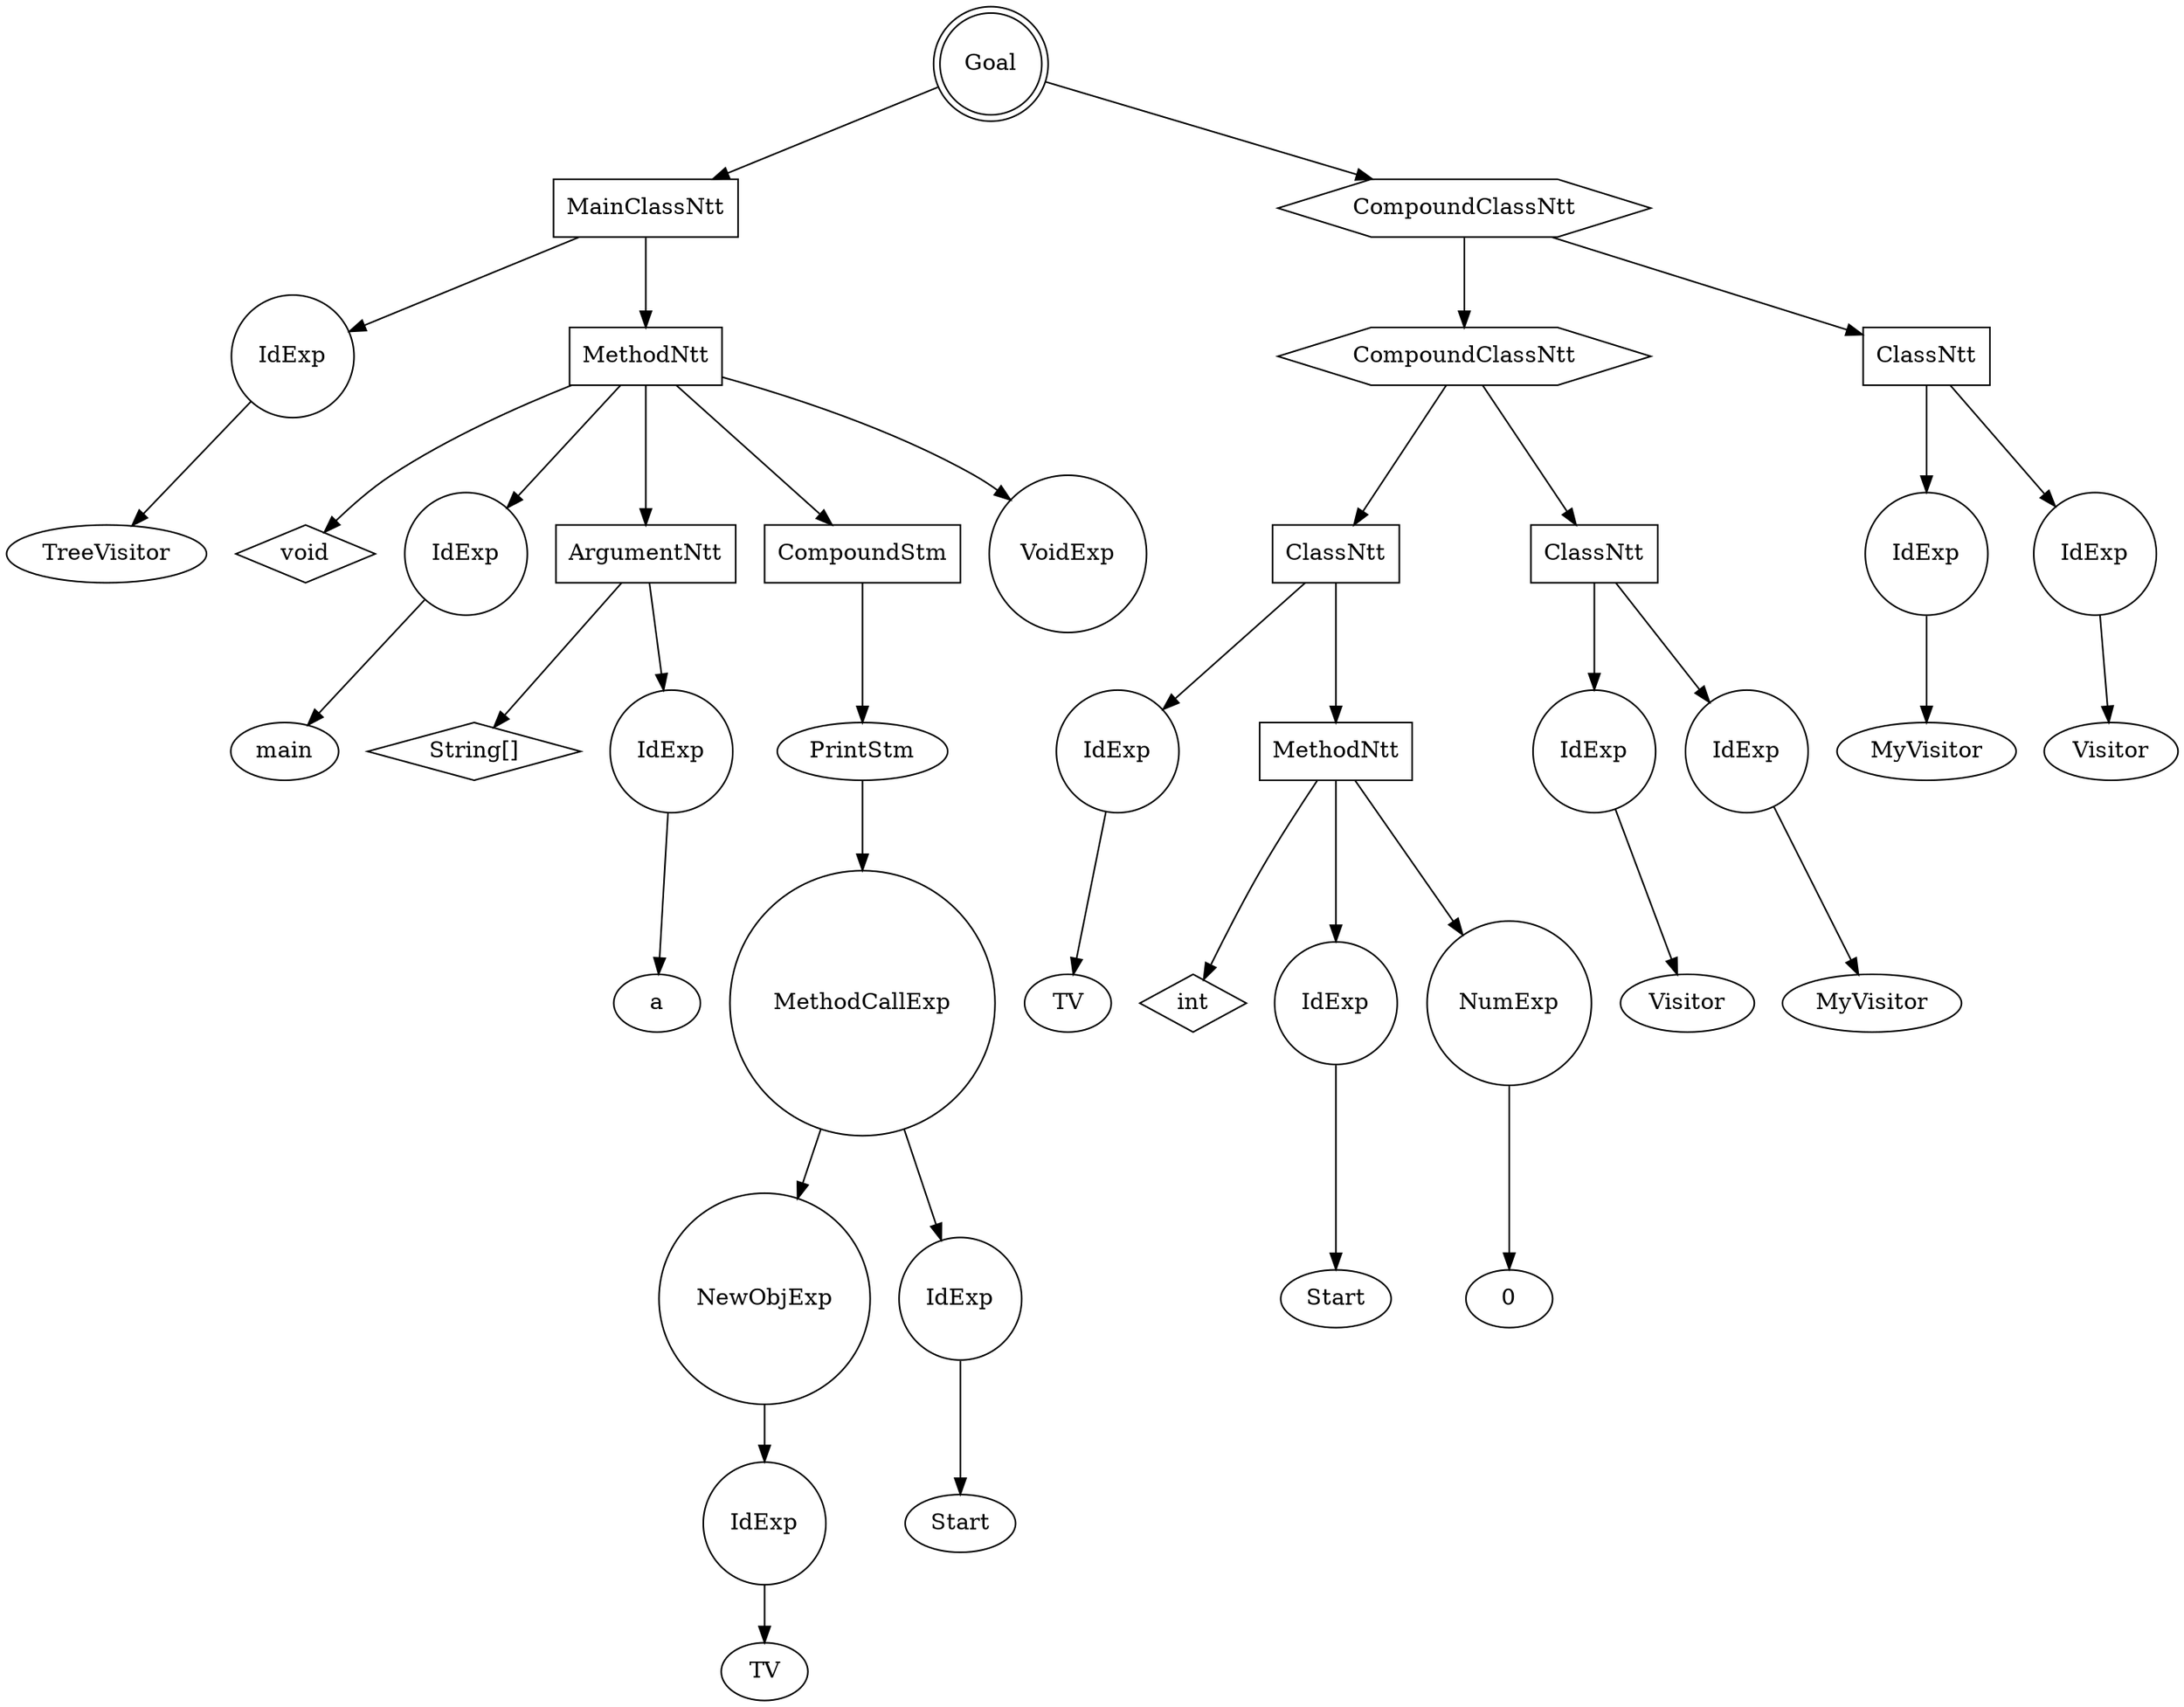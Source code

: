 digraph my_graph {
-1261436768;
-1261436768[label = "Goal", shape = "doublecircle"];
-1261436768->-1261434944;
-1261434944[label = "MainClassNtt", shape = "box"];
-1261434944->-1261434128
-1261434128[label = "IdExp", shape = "circle"];
-1261434128->-1259338064;
-1259338064[label = "TreeVisitor"];
-1261434944->-1250948976;
-1250948976[label = "MethodNtt", shape = "box"];
-1250948976->-1261434992;
-1261434992[label = "void", shape = "diamond" ];
-1250948976->-1261435040
-1261435040[label = "IdExp", shape = "circle"];
-1261435040->-1259338608;
-1259338608[label = "main"];
-1250948976->-1261435184;
-1261435184[label = "ArgumentNtt", shape = "box"];
-1261435184->-1261435136;
-1261435136[label = "String[]", shape = "diamond" ];
-1261435184->-1261434320
-1261434320[label = "IdExp", shape = "circle"];
-1261434320->-1259338192;
-1259338192[label = "a"];
-1250948976->-1261434896;
-1261434896[label = "CompoundStm", shape = "polygon"];
-1261434896->-1259338544;
-1259338544[label = "PrintStm", shape = "ellipse"];
-1259338544->-1261434800
-1261434800[label = "MethodCallExp", shape = "circle"];
-1261434800->-1261434560
-1261434560[label = "NewObjExp", shape = "circle"];
-1261434560->-1261434464
-1261434464[label = "IdExp", shape = "circle"];
-1261434464->-1259338288;
-1259338288[label = "TV"];
-1261434800->-1261434704
-1261434704[label = "IdExp", shape = "circle"];
-1261434704->-1259338416;
-1259338416[label = "Start"];
-1250948976->-1259338704
-1259338704[label = "VoidExp", shape = "circle"];
-1261436768->-1261436720;
-1261436720[label = "CompoundClassNtt", shape = "hexagon"];
-1261436720->-1261436336;
-1261436336[label = "CompoundClassNtt", shape = "hexagon"];
-1261436336->-1261435904;
-1261435904[label = "ClassNtt", shape = "box"];
-1261435904->-1261435472
-1261435472[label = "IdExp", shape = "circle"];
-1261435472->-1259338768;
-1259338768[label = "TV"];
-1261435904->-1250949040;
-1250949040[label = "MethodNtt", shape = "box"];
-1250949040->-1261435568;
-1261435568[label = "int", shape = "diamond" ];
-1250949040->-1261435664
-1261435664[label = "IdExp", shape = "circle"];
-1261435664->-1259338896;
-1259338896[label = "Start"];
-1250949040->-1261435760
-1261435760[label = "NumExp", shape = "circle"];
-1261435760->-1261435759;
-1261435759[label = "0"];
-1261436336->-1261436288;
-1261436288[label = "ClassNtt", shape = "box"];
-1261436288->-1261436048
-1261436048[label = "IdExp", shape = "circle"];
-1261436048->-1259339024;
-1259339024[label = "Visitor"];
-1261436288->-1261436192
-1261436192[label = "IdExp", shape = "circle"];
-1261436192->-1259339120;
-1259339120[label = "MyVisitor"];
-1261436720->-1261436672;
-1261436672[label = "ClassNtt", shape = "box"];
-1261436672->-1261436432
-1261436432[label = "IdExp", shape = "circle"];
-1261436432->-1259339216;
-1259339216[label = "MyVisitor"];
-1261436672->-1261436576
-1261436576[label = "IdExp", shape = "circle"];
-1261436576->-1259339312;
-1259339312[label = "Visitor"];

}